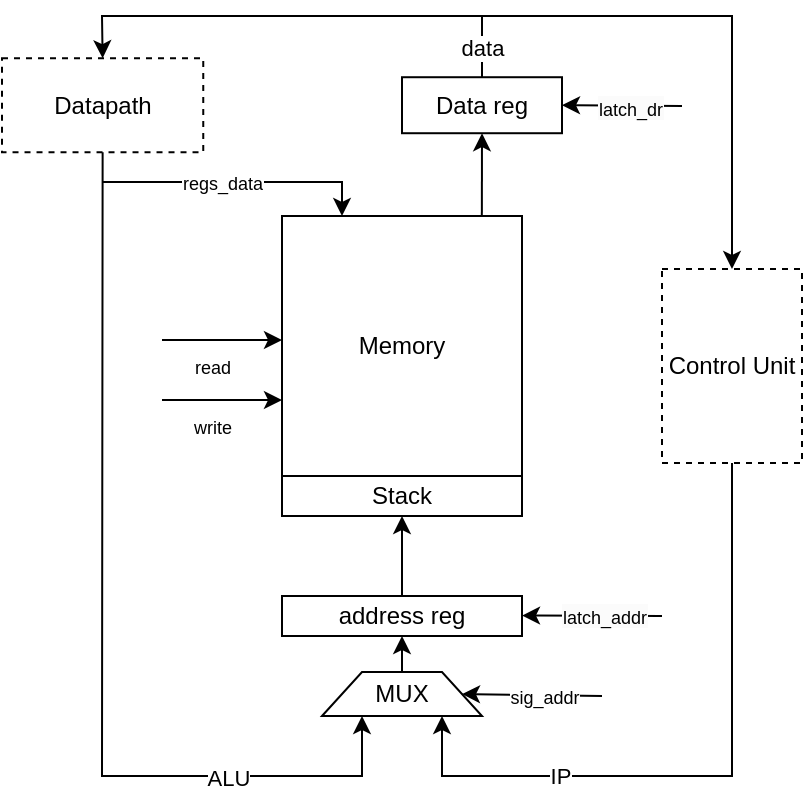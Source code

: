 <mxfile version="24.4.8" type="device">
  <diagram name="Page-1" id="hIn6d1yT6kjLr_L3phNb">
    <mxGraphModel dx="545" dy="414" grid="1" gridSize="10" guides="1" tooltips="1" connect="1" arrows="1" fold="1" page="1" pageScale="1" pageWidth="2336" pageHeight="1654" math="0" shadow="0">
      <root>
        <mxCell id="0" />
        <mxCell id="1" parent="0" />
        <mxCell id="RBDbEPgL51dQyDeWZOxn-1" value="Memory" style="rounded=0;whiteSpace=wrap;html=1;" parent="1" vertex="1">
          <mxGeometry x="1340" y="320" width="120" height="130" as="geometry" />
        </mxCell>
        <mxCell id="RBDbEPgL51dQyDeWZOxn-2" value="" style="endArrow=classic;html=1;rounded=0;" parent="1" edge="1">
          <mxGeometry width="50" height="50" relative="1" as="geometry">
            <mxPoint x="1280" y="412" as="sourcePoint" />
            <mxPoint x="1340" y="412" as="targetPoint" />
          </mxGeometry>
        </mxCell>
        <mxCell id="RBDbEPgL51dQyDeWZOxn-3" value="&lt;font style=&quot;font-size: 9px;&quot;&gt;write&lt;/font&gt;" style="text;html=1;align=center;verticalAlign=middle;resizable=0;points=[];autosize=1;strokeColor=none;fillColor=none;" parent="1" vertex="1">
          <mxGeometry x="1285" y="410" width="40" height="30" as="geometry" />
        </mxCell>
        <mxCell id="RBDbEPgL51dQyDeWZOxn-4" value="" style="endArrow=classic;html=1;rounded=0;" parent="1" edge="1">
          <mxGeometry width="50" height="50" relative="1" as="geometry">
            <mxPoint x="1280" y="382" as="sourcePoint" />
            <mxPoint x="1340" y="382" as="targetPoint" />
          </mxGeometry>
        </mxCell>
        <mxCell id="RBDbEPgL51dQyDeWZOxn-5" value="&lt;font style=&quot;font-size: 9px;&quot;&gt;read&lt;/font&gt;" style="text;html=1;align=center;verticalAlign=middle;resizable=0;points=[];autosize=1;strokeColor=none;fillColor=none;" parent="1" vertex="1">
          <mxGeometry x="1285" y="380" width="40" height="30" as="geometry" />
        </mxCell>
        <mxCell id="RBDbEPgL51dQyDeWZOxn-6" value="MUX" style="shape=trapezoid;perimeter=trapezoidPerimeter;whiteSpace=wrap;html=1;fixedSize=1;" parent="1" vertex="1">
          <mxGeometry x="1360" y="548" width="80" height="22" as="geometry" />
        </mxCell>
        <mxCell id="RBDbEPgL51dQyDeWZOxn-7" value="" style="endArrow=classic;html=1;rounded=0;exitX=0.5;exitY=0;exitDx=0;exitDy=0;entryX=0.5;entryY=1;entryDx=0;entryDy=0;" parent="1" source="RBDbEPgL51dQyDeWZOxn-9" target="RBDbEPgL51dQyDeWZOxn-10" edge="1">
          <mxGeometry width="50" height="50" relative="1" as="geometry">
            <mxPoint x="1325" y="580" as="sourcePoint" />
            <mxPoint x="1400" y="410" as="targetPoint" />
          </mxGeometry>
        </mxCell>
        <mxCell id="RBDbEPgL51dQyDeWZOxn-8" value="" style="endArrow=classic;html=1;rounded=0;exitX=0.5;exitY=0;exitDx=0;exitDy=0;entryX=0.5;entryY=1;entryDx=0;entryDy=0;" parent="1" source="RBDbEPgL51dQyDeWZOxn-6" target="RBDbEPgL51dQyDeWZOxn-9" edge="1">
          <mxGeometry width="50" height="50" relative="1" as="geometry">
            <mxPoint x="1400" y="526" as="sourcePoint" />
            <mxPoint x="1400" y="490" as="targetPoint" />
          </mxGeometry>
        </mxCell>
        <mxCell id="RBDbEPgL51dQyDeWZOxn-9" value="address reg" style="rounded=0;whiteSpace=wrap;html=1;" parent="1" vertex="1">
          <mxGeometry x="1340" y="510" width="120" height="20" as="geometry" />
        </mxCell>
        <mxCell id="RBDbEPgL51dQyDeWZOxn-10" value="Stack" style="rounded=0;whiteSpace=wrap;html=1;" parent="1" vertex="1">
          <mxGeometry x="1340" y="450" width="120" height="20" as="geometry" />
        </mxCell>
        <mxCell id="RBDbEPgL51dQyDeWZOxn-11" value="" style="endArrow=classic;html=1;rounded=0;exitX=0.666;exitY=0.003;exitDx=0;exitDy=0;entryX=0.5;entryY=1;entryDx=0;entryDy=0;exitPerimeter=0;" parent="1" target="RBDbEPgL51dQyDeWZOxn-12" edge="1">
          <mxGeometry width="50" height="50" relative="1" as="geometry">
            <mxPoint x="1439.92" y="320.0" as="sourcePoint" />
            <mxPoint x="1351.68" y="159.718" as="targetPoint" />
            <Array as="points" />
          </mxGeometry>
        </mxCell>
        <mxCell id="RBDbEPgL51dQyDeWZOxn-12" value="Data reg" style="rounded=0;whiteSpace=wrap;html=1;" parent="1" vertex="1">
          <mxGeometry x="1400" y="250.61" width="80" height="28" as="geometry" />
        </mxCell>
        <mxCell id="RBDbEPgL51dQyDeWZOxn-13" value="" style="endArrow=classic;html=1;rounded=0;entryX=1;entryY=0.5;entryDx=0;entryDy=0;" parent="1" target="RBDbEPgL51dQyDeWZOxn-12" edge="1">
          <mxGeometry width="50" height="50" relative="1" as="geometry">
            <mxPoint x="1540" y="265" as="sourcePoint" />
            <mxPoint x="1480" y="267.11" as="targetPoint" />
          </mxGeometry>
        </mxCell>
        <mxCell id="RBDbEPgL51dQyDeWZOxn-14" value="&lt;span style=&quot;text-wrap: wrap; background-color: rgb(251, 251, 251);&quot;&gt;&lt;font style=&quot;font-size: 9px;&quot;&gt;latch_dr&lt;/font&gt;&lt;/span&gt;" style="edgeLabel;html=1;align=center;verticalAlign=middle;resizable=0;points=[];" parent="RBDbEPgL51dQyDeWZOxn-13" vertex="1" connectable="0">
          <mxGeometry x="-0.113" y="1" relative="1" as="geometry">
            <mxPoint as="offset" />
          </mxGeometry>
        </mxCell>
        <mxCell id="RBDbEPgL51dQyDeWZOxn-15" value="" style="endArrow=classic;html=1;rounded=0;" parent="1" edge="1">
          <mxGeometry width="50" height="50" relative="1" as="geometry">
            <mxPoint x="1530" y="520" as="sourcePoint" />
            <mxPoint x="1460" y="519.76" as="targetPoint" />
          </mxGeometry>
        </mxCell>
        <mxCell id="RBDbEPgL51dQyDeWZOxn-16" value="&lt;span style=&quot;text-wrap: wrap; background-color: rgb(251, 251, 251);&quot;&gt;&lt;font style=&quot;font-size: 9px;&quot;&gt;latch_addr&lt;/font&gt;&lt;/span&gt;" style="edgeLabel;html=1;align=center;verticalAlign=middle;resizable=0;points=[];" parent="RBDbEPgL51dQyDeWZOxn-15" vertex="1" connectable="0">
          <mxGeometry x="0.183" relative="1" as="geometry">
            <mxPoint x="12" as="offset" />
          </mxGeometry>
        </mxCell>
        <mxCell id="RBDbEPgL51dQyDeWZOxn-17" value="" style="endArrow=classic;html=1;rounded=0;entryX=1;entryY=0.5;entryDx=0;entryDy=0;" parent="1" target="RBDbEPgL51dQyDeWZOxn-6" edge="1">
          <mxGeometry width="50" height="50" relative="1" as="geometry">
            <mxPoint x="1500" y="560" as="sourcePoint" />
            <mxPoint x="1435" y="558.88" as="targetPoint" />
          </mxGeometry>
        </mxCell>
        <mxCell id="RBDbEPgL51dQyDeWZOxn-18" value="&lt;font style=&quot;font-size: 9px;&quot;&gt;sig_addr&lt;/font&gt;" style="edgeLabel;html=1;align=center;verticalAlign=middle;resizable=0;points=[];" parent="RBDbEPgL51dQyDeWZOxn-17" vertex="1" connectable="0">
          <mxGeometry x="0.183" relative="1" as="geometry">
            <mxPoint x="12" as="offset" />
          </mxGeometry>
        </mxCell>
        <mxCell id="RBDbEPgL51dQyDeWZOxn-19" value="" style="endArrow=classic;html=1;rounded=0;entryX=0.25;entryY=0;entryDx=0;entryDy=0;" parent="1" target="RBDbEPgL51dQyDeWZOxn-1" edge="1">
          <mxGeometry width="50" height="50" relative="1" as="geometry">
            <mxPoint x="1250" y="303" as="sourcePoint" />
            <mxPoint x="1255" y="251" as="targetPoint" />
            <Array as="points">
              <mxPoint x="1370" y="303" />
            </Array>
          </mxGeometry>
        </mxCell>
        <mxCell id="RBDbEPgL51dQyDeWZOxn-20" value="&lt;font style=&quot;font-size: 9px;&quot;&gt;regs_data&lt;/font&gt;" style="edgeLabel;html=1;align=center;verticalAlign=middle;resizable=0;points=[];" parent="RBDbEPgL51dQyDeWZOxn-19" vertex="1" connectable="0">
          <mxGeometry x="-0.466" y="-2" relative="1" as="geometry">
            <mxPoint x="23" y="-2" as="offset" />
          </mxGeometry>
        </mxCell>
        <mxCell id="RBDbEPgL51dQyDeWZOxn-21" value="" style="endArrow=classic;html=1;rounded=0;exitX=0.5;exitY=0;exitDx=0;exitDy=0;entryX=0.5;entryY=0;entryDx=0;entryDy=0;" parent="1" source="RBDbEPgL51dQyDeWZOxn-12" target="RBDbEPgL51dQyDeWZOxn-23" edge="1">
          <mxGeometry width="50" height="50" relative="1" as="geometry">
            <mxPoint x="1490" y="190" as="sourcePoint" />
            <mxPoint x="1440" y="180" as="targetPoint" />
            <Array as="points">
              <mxPoint x="1440" y="220" />
              <mxPoint x="1250" y="220" />
            </Array>
          </mxGeometry>
        </mxCell>
        <mxCell id="RBDbEPgL51dQyDeWZOxn-22" value="data" style="edgeLabel;html=1;align=center;verticalAlign=middle;resizable=0;points=[];" parent="RBDbEPgL51dQyDeWZOxn-21" vertex="1" connectable="0">
          <mxGeometry x="0.014" relative="1" as="geometry">
            <mxPoint x="92" y="16" as="offset" />
          </mxGeometry>
        </mxCell>
        <mxCell id="RBDbEPgL51dQyDeWZOxn-23" value="Datapath" style="rounded=0;whiteSpace=wrap;html=1;dashed=1;fillColor=none;" parent="1" vertex="1">
          <mxGeometry x="1200" y="241.11" width="100.63" height="47" as="geometry" />
        </mxCell>
        <mxCell id="RBDbEPgL51dQyDeWZOxn-24" value="Control Unit" style="rounded=0;whiteSpace=wrap;html=1;fillColor=none;dashed=1;" parent="1" vertex="1">
          <mxGeometry x="1530" y="346.5" width="70" height="97" as="geometry" />
        </mxCell>
        <mxCell id="RBDbEPgL51dQyDeWZOxn-25" value="" style="endArrow=classic;html=1;rounded=0;entryX=0.5;entryY=0;entryDx=0;entryDy=0;" parent="1" target="RBDbEPgL51dQyDeWZOxn-24" edge="1">
          <mxGeometry width="50" height="50" relative="1" as="geometry">
            <mxPoint x="1440" y="220" as="sourcePoint" />
            <mxPoint x="1480" y="260" as="targetPoint" />
            <Array as="points">
              <mxPoint x="1565" y="220" />
            </Array>
          </mxGeometry>
        </mxCell>
        <mxCell id="RBDbEPgL51dQyDeWZOxn-26" value="" style="endArrow=classic;html=1;rounded=0;exitX=0.5;exitY=1;exitDx=0;exitDy=0;entryX=0.25;entryY=1;entryDx=0;entryDy=0;" parent="1" source="RBDbEPgL51dQyDeWZOxn-23" target="RBDbEPgL51dQyDeWZOxn-6" edge="1">
          <mxGeometry width="50" height="50" relative="1" as="geometry">
            <mxPoint x="1310" y="520" as="sourcePoint" />
            <mxPoint x="1360" y="470" as="targetPoint" />
            <Array as="points">
              <mxPoint x="1250" y="600" />
              <mxPoint x="1380" y="600" />
            </Array>
          </mxGeometry>
        </mxCell>
        <mxCell id="RBDbEPgL51dQyDeWZOxn-27" value="ALU" style="edgeLabel;html=1;align=center;verticalAlign=middle;resizable=0;points=[];" parent="RBDbEPgL51dQyDeWZOxn-26" vertex="1" connectable="0">
          <mxGeometry x="0.43" y="-1" relative="1" as="geometry">
            <mxPoint x="37" as="offset" />
          </mxGeometry>
        </mxCell>
        <mxCell id="RBDbEPgL51dQyDeWZOxn-28" value="" style="endArrow=classic;html=1;rounded=0;exitX=0.5;exitY=1;exitDx=0;exitDy=0;entryX=0.75;entryY=1;entryDx=0;entryDy=0;" parent="1" source="RBDbEPgL51dQyDeWZOxn-24" target="RBDbEPgL51dQyDeWZOxn-6" edge="1">
          <mxGeometry width="50" height="50" relative="1" as="geometry">
            <mxPoint x="1420" y="500" as="sourcePoint" />
            <mxPoint x="1470" y="450" as="targetPoint" />
            <Array as="points">
              <mxPoint x="1565" y="600" />
              <mxPoint x="1420" y="600" />
            </Array>
          </mxGeometry>
        </mxCell>
        <mxCell id="RBDbEPgL51dQyDeWZOxn-29" value="IP" style="edgeLabel;html=1;align=center;verticalAlign=middle;resizable=0;points=[];" parent="RBDbEPgL51dQyDeWZOxn-28" vertex="1" connectable="0">
          <mxGeometry x="0.465" relative="1" as="geometry">
            <mxPoint as="offset" />
          </mxGeometry>
        </mxCell>
      </root>
    </mxGraphModel>
  </diagram>
</mxfile>
